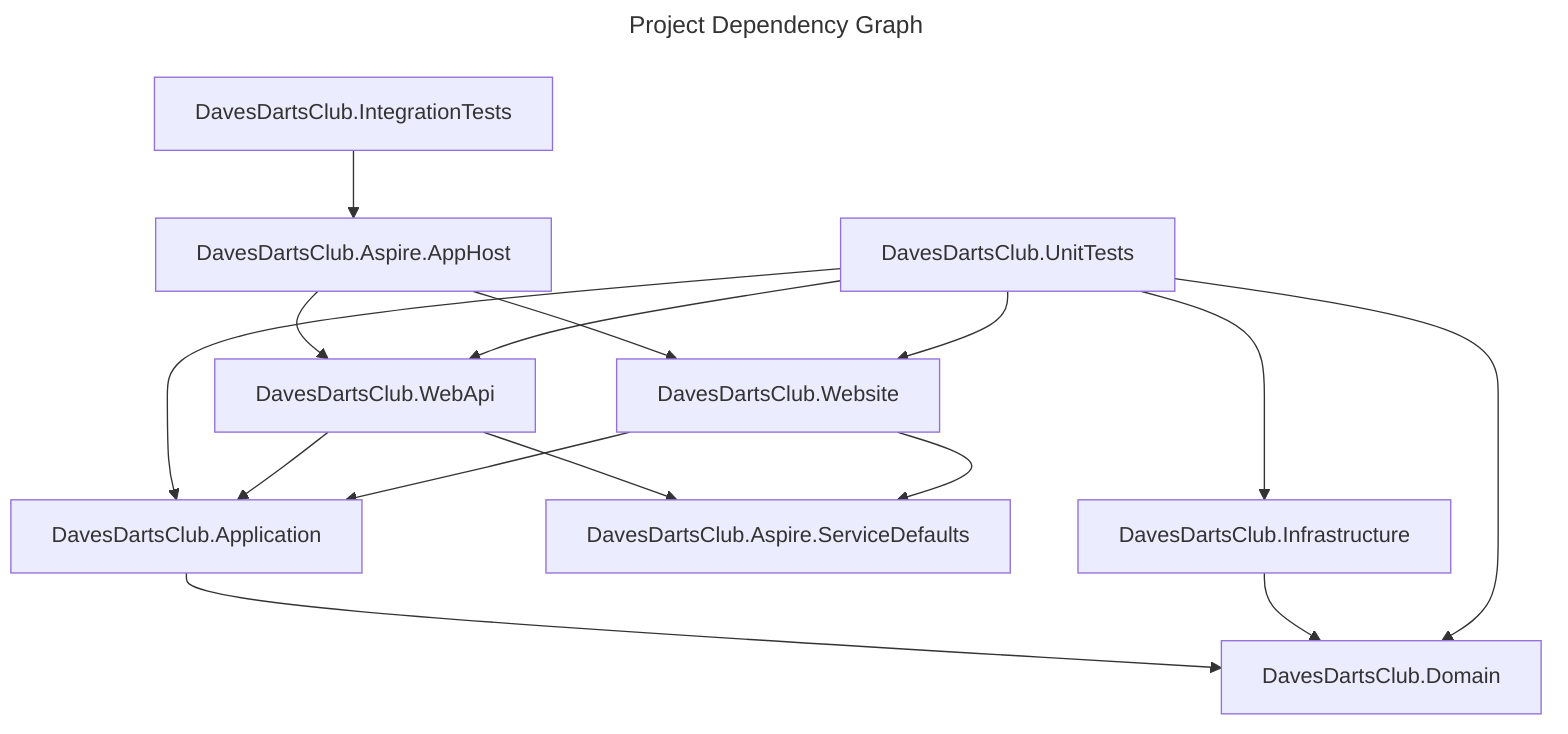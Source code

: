 ---
title: Project Dependency Graph
---
flowchart TD
    %% https://mermaid.js.org/intro/

    
Application["DavesDartsClub.Application"]
AppHost["DavesDartsClub.Aspire.AppHost"]
ServiceDefaults["DavesDartsClub.Aspire.ServiceDefaults"]
Domain["DavesDartsClub.Domain"]
Infrastructure["DavesDartsClub.Infrastructure"]
IntegrationTests["DavesDartsClub.IntegrationTests"]
UnitTests["DavesDartsClub.UnitTests"]
WebApi["DavesDartsClub.WebApi"]
Website["DavesDartsClub.Website"]
%% Moo@{ shape: rounded, label: "I am a Moo"}

Application --> Domain

AppHost --> WebApi 
AppHost --> Website

Infrastructure --> Domain

IntegrationTests --> AppHost

UnitTests --> Application
UnitTests --> Domain
UnitTests --> Infrastructure
UnitTests --> WebApi
UnitTests --> Website

WebApi --> Application
WebApi --> ServiceDefaults

Website --> Application
Website --> ServiceDefaults
